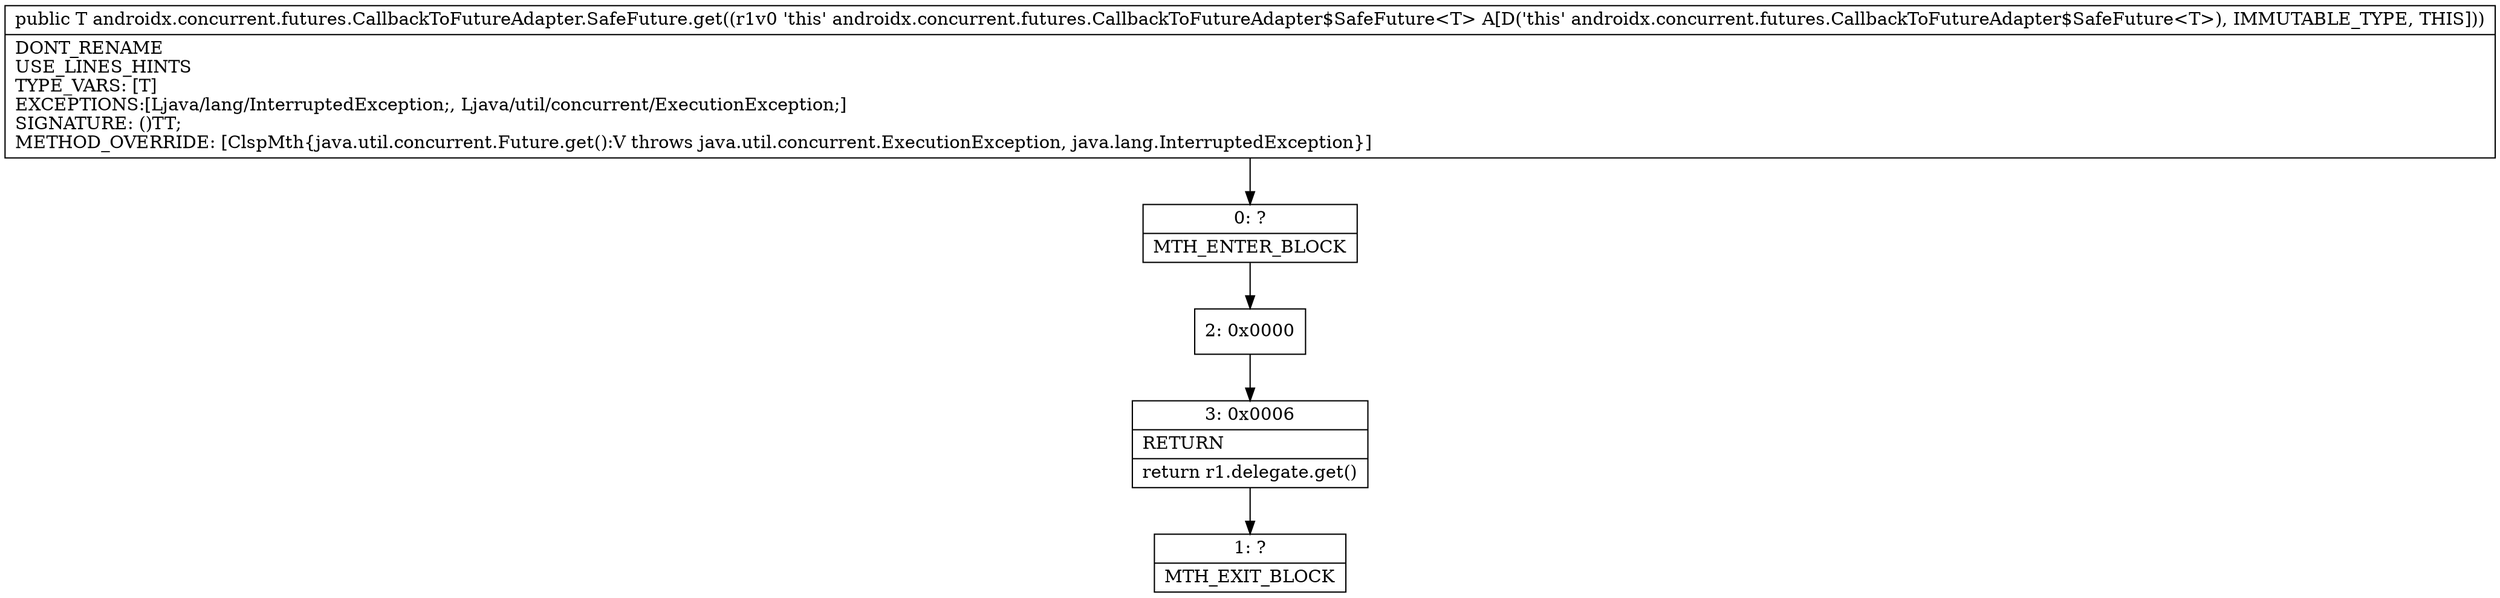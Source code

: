 digraph "CFG forandroidx.concurrent.futures.CallbackToFutureAdapter.SafeFuture.get()Ljava\/lang\/Object;" {
Node_0 [shape=record,label="{0\:\ ?|MTH_ENTER_BLOCK\l}"];
Node_2 [shape=record,label="{2\:\ 0x0000}"];
Node_3 [shape=record,label="{3\:\ 0x0006|RETURN\l|return r1.delegate.get()\l}"];
Node_1 [shape=record,label="{1\:\ ?|MTH_EXIT_BLOCK\l}"];
MethodNode[shape=record,label="{public T androidx.concurrent.futures.CallbackToFutureAdapter.SafeFuture.get((r1v0 'this' androidx.concurrent.futures.CallbackToFutureAdapter$SafeFuture\<T\> A[D('this' androidx.concurrent.futures.CallbackToFutureAdapter$SafeFuture\<T\>), IMMUTABLE_TYPE, THIS]))  | DONT_RENAME\lUSE_LINES_HINTS\lTYPE_VARS: [T]\lEXCEPTIONS:[Ljava\/lang\/InterruptedException;, Ljava\/util\/concurrent\/ExecutionException;]\lSIGNATURE: ()TT;\lMETHOD_OVERRIDE: [ClspMth\{java.util.concurrent.Future.get():V throws java.util.concurrent.ExecutionException, java.lang.InterruptedException\}]\l}"];
MethodNode -> Node_0;Node_0 -> Node_2;
Node_2 -> Node_3;
Node_3 -> Node_1;
}

